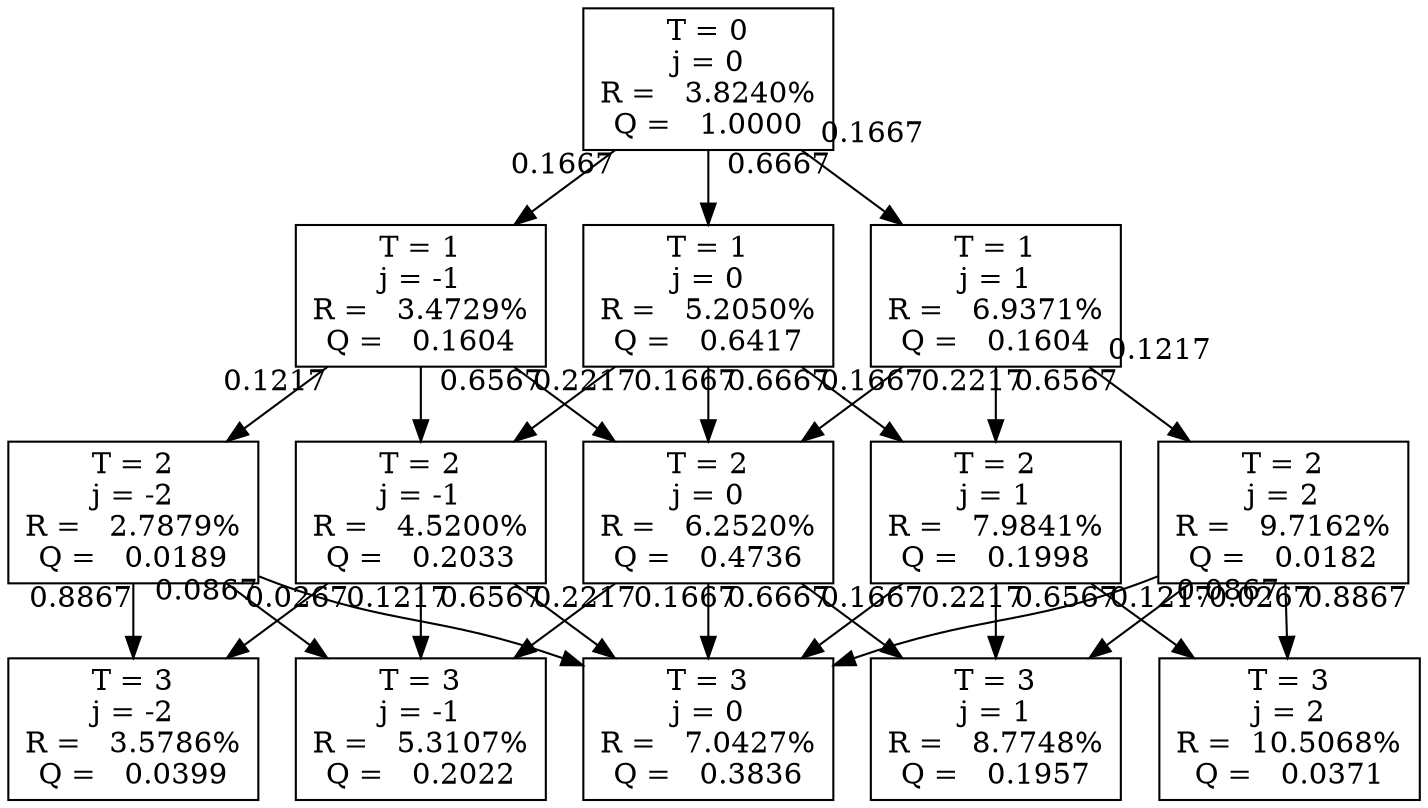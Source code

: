 digraph{

node_0_0 [shape=box label="T = 0
j = 0
R =   3.8240%
Q =   1.0000
" pos="0,5.736000000000001!"]
node_1_m1 [shape=box label="T = 1
j = -1
R =   3.4729%
Q =   0.1604
" pos="4,5.209423788645412!"]
node_1_0 [shape=box label="T = 1
j = 0
R =   5.2050%
Q =   0.6417
" pos="4,7.807499999998728!"]
node_1_1 [shape=box label="T = 1
j = 1
R =   6.9371%
Q =   0.1604
" pos="4,10.405576211352043!"]
node_2_m2 [shape=box label="T = 2
j = -2
R =   2.7879%
Q =   0.0189
" pos="8,4.181922576841578!"]
node_2_m1 [shape=box label="T = 2
j = -1
R =   4.5200%
Q =   0.2033
" pos="8,6.779998788194894!"]
node_2_0 [shape=box label="T = 2
j = 0
R =   6.2520%
Q =   0.4736
" pos="8,9.378074999548211!"]
node_2_1 [shape=box label="T = 2
j = 1
R =   7.9841%
Q =   0.1998
" pos="8,11.976151210901527!"]
node_2_2 [shape=box label="T = 2
j = 2
R =   9.7162%
Q =   0.0182
" pos="8,14.574227422254841!"]
node_3_m2 [shape=box label="T = 3
j = -2
R =   3.5786%
Q =   0.0399
" pos="12,5.3679281065158415!"]
node_3_m1 [shape=box label="T = 3
j = -1
R =   5.3107%
Q =   0.2022
" pos="12,7.9660043178691575!"]
node_3_0 [shape=box label="T = 3
j = 0
R =   7.0427%
Q =   0.3836
" pos="12,10.564080529222473!"]
node_3_1 [shape=box label="T = 3
j = 1
R =   8.7748%
Q =   0.1957
" pos="12,13.162156740575789!"]
node_3_2 [shape=box label="T = 3
j = 2
R =  10.5068%
Q =   0.0371
" pos="12,15.760232951929105!"]

node_0_0 -> node_1_m1 [taillabel="  0.1667"]
node_0_0 -> node_1_0 [taillabel="  0.6667"]
node_0_0 -> node_1_1 [taillabel="  0.1667"]
node_1_m1 -> node_2_m2 [taillabel="  0.1217"]
node_1_m1 -> node_2_m1 [taillabel="  0.6567"]
node_1_m1 -> node_2_0 [taillabel="  0.2217"]
node_1_0 -> node_2_m1 [taillabel="  0.1667"]
node_1_0 -> node_2_0 [taillabel="  0.6667"]
node_1_0 -> node_2_1 [taillabel="  0.1667"]
node_1_1 -> node_2_0 [taillabel="  0.2217"]
node_1_1 -> node_2_1 [taillabel="  0.6567"]
node_1_1 -> node_2_2 [taillabel="  0.1217"]
node_2_m2 -> node_3_m2 [taillabel="  0.8867"]
node_2_m2 -> node_3_m1 [taillabel="  0.0267"]
node_2_m2 -> node_3_0 [taillabel="  0.0867"]
node_2_m1 -> node_3_m2 [taillabel="  0.1217"]
node_2_m1 -> node_3_m1 [taillabel="  0.6567"]
node_2_m1 -> node_3_0 [taillabel="  0.2217"]
node_2_0 -> node_3_m1 [taillabel="  0.1667"]
node_2_0 -> node_3_0 [taillabel="  0.6667"]
node_2_0 -> node_3_1 [taillabel="  0.1667"]
node_2_1 -> node_3_0 [taillabel="  0.2217"]
node_2_1 -> node_3_1 [taillabel="  0.6567"]
node_2_1 -> node_3_2 [taillabel="  0.1217"]
node_2_2 -> node_3_0 [taillabel="  0.0867"]
node_2_2 -> node_3_1 [taillabel="  0.0267"]
node_2_2 -> node_3_2 [taillabel="  0.8867"]
}

